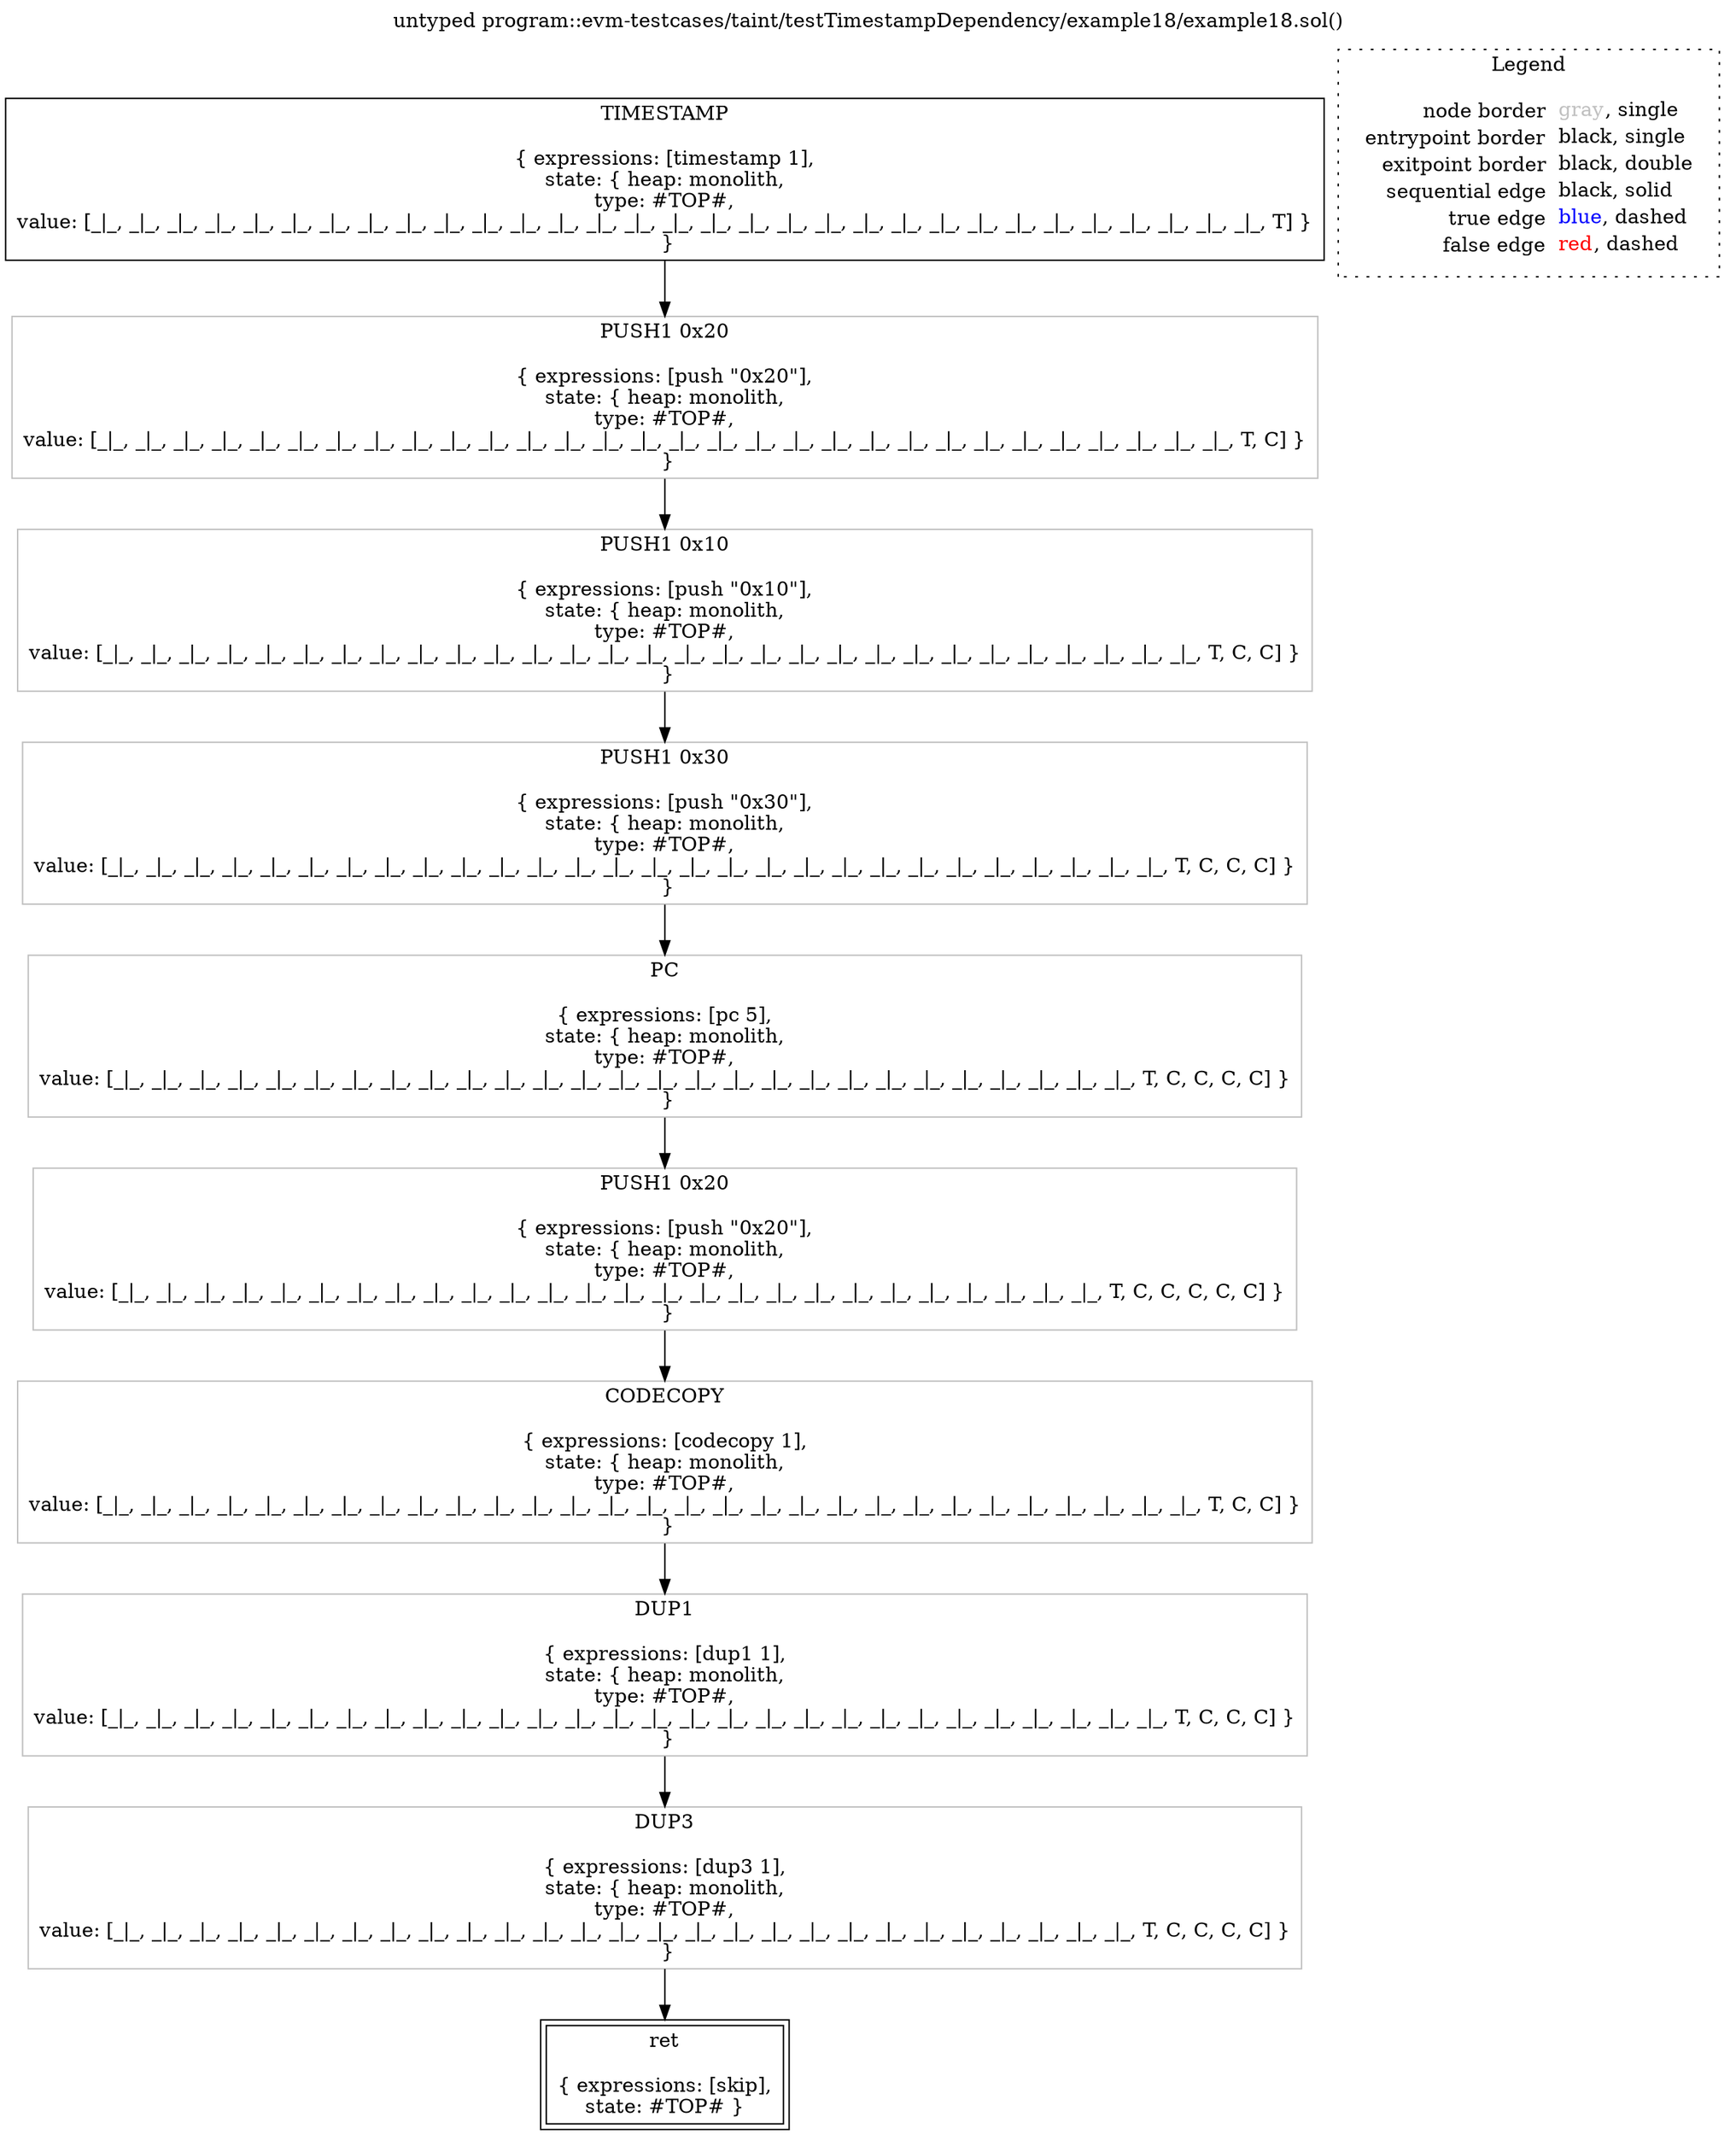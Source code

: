 digraph {
	labelloc="t";
	label="untyped program::evm-testcases/taint/testTimestampDependency/example18/example18.sol()";
	"node0" [shape="rect",color="black",label=<TIMESTAMP<BR/><BR/>{ expressions: [timestamp 1],<BR/>state: { heap: monolith,<BR/>type: #TOP#,<BR/>value: [_|_, _|_, _|_, _|_, _|_, _|_, _|_, _|_, _|_, _|_, _|_, _|_, _|_, _|_, _|_, _|_, _|_, _|_, _|_, _|_, _|_, _|_, _|_, _|_, _|_, _|_, _|_, _|_, _|_, _|_, _|_, T] }<BR/> }<BR/>>];
	"node1" [shape="rect",color="gray",label=<PUSH1 0x20<BR/><BR/>{ expressions: [push &quot;0x20&quot;],<BR/>state: { heap: monolith,<BR/>type: #TOP#,<BR/>value: [_|_, _|_, _|_, _|_, _|_, _|_, _|_, _|_, _|_, _|_, _|_, _|_, _|_, _|_, _|_, _|_, _|_, _|_, _|_, _|_, _|_, _|_, _|_, _|_, _|_, _|_, _|_, _|_, _|_, _|_, T, C] }<BR/> }<BR/>>];
	"node3" [shape="rect",color="gray",label=<PUSH1 0x10<BR/><BR/>{ expressions: [push &quot;0x10&quot;],<BR/>state: { heap: monolith,<BR/>type: #TOP#,<BR/>value: [_|_, _|_, _|_, _|_, _|_, _|_, _|_, _|_, _|_, _|_, _|_, _|_, _|_, _|_, _|_, _|_, _|_, _|_, _|_, _|_, _|_, _|_, _|_, _|_, _|_, _|_, _|_, _|_, _|_, T, C, C] }<BR/> }<BR/>>];
	"node5" [shape="rect",color="gray",label=<PUSH1 0x30<BR/><BR/>{ expressions: [push &quot;0x30&quot;],<BR/>state: { heap: monolith,<BR/>type: #TOP#,<BR/>value: [_|_, _|_, _|_, _|_, _|_, _|_, _|_, _|_, _|_, _|_, _|_, _|_, _|_, _|_, _|_, _|_, _|_, _|_, _|_, _|_, _|_, _|_, _|_, _|_, _|_, _|_, _|_, _|_, T, C, C, C] }<BR/> }<BR/>>];
	"node7" [shape="rect",color="gray",label=<PC<BR/><BR/>{ expressions: [pc 5],<BR/>state: { heap: monolith,<BR/>type: #TOP#,<BR/>value: [_|_, _|_, _|_, _|_, _|_, _|_, _|_, _|_, _|_, _|_, _|_, _|_, _|_, _|_, _|_, _|_, _|_, _|_, _|_, _|_, _|_, _|_, _|_, _|_, _|_, _|_, _|_, T, C, C, C, C] }<BR/> }<BR/>>];
	"node8" [shape="rect",color="gray",label=<PUSH1 0x20<BR/><BR/>{ expressions: [push &quot;0x20&quot;],<BR/>state: { heap: monolith,<BR/>type: #TOP#,<BR/>value: [_|_, _|_, _|_, _|_, _|_, _|_, _|_, _|_, _|_, _|_, _|_, _|_, _|_, _|_, _|_, _|_, _|_, _|_, _|_, _|_, _|_, _|_, _|_, _|_, _|_, _|_, T, C, C, C, C, C] }<BR/> }<BR/>>];
	"node10" [shape="rect",color="gray",label=<CODECOPY<BR/><BR/>{ expressions: [codecopy 1],<BR/>state: { heap: monolith,<BR/>type: #TOP#,<BR/>value: [_|_, _|_, _|_, _|_, _|_, _|_, _|_, _|_, _|_, _|_, _|_, _|_, _|_, _|_, _|_, _|_, _|_, _|_, _|_, _|_, _|_, _|_, _|_, _|_, _|_, _|_, _|_, _|_, _|_, T, C, C] }<BR/> }<BR/>>];
	"node11" [shape="rect",color="gray",label=<DUP1<BR/><BR/>{ expressions: [dup1 1],<BR/>state: { heap: monolith,<BR/>type: #TOP#,<BR/>value: [_|_, _|_, _|_, _|_, _|_, _|_, _|_, _|_, _|_, _|_, _|_, _|_, _|_, _|_, _|_, _|_, _|_, _|_, _|_, _|_, _|_, _|_, _|_, _|_, _|_, _|_, _|_, _|_, T, C, C, C] }<BR/> }<BR/>>];
	"node12" [shape="rect",color="gray",label=<DUP3<BR/><BR/>{ expressions: [dup3 1],<BR/>state: { heap: monolith,<BR/>type: #TOP#,<BR/>value: [_|_, _|_, _|_, _|_, _|_, _|_, _|_, _|_, _|_, _|_, _|_, _|_, _|_, _|_, _|_, _|_, _|_, _|_, _|_, _|_, _|_, _|_, _|_, _|_, _|_, _|_, _|_, T, C, C, C, C] }<BR/> }<BR/>>];
	"node13" [shape="rect",color="black",peripheries="2",label=<ret<BR/><BR/>{ expressions: [skip],<BR/>state: #TOP# }<BR/>>];
	"node0" -> "node1" [color="black"];
	"node1" -> "node3" [color="black"];
	"node3" -> "node5" [color="black"];
	"node5" -> "node7" [color="black"];
	"node7" -> "node8" [color="black"];
	"node8" -> "node10" [color="black"];
	"node10" -> "node11" [color="black"];
	"node11" -> "node12" [color="black"];
	"node12" -> "node13" [color="black"];
subgraph cluster_legend {
	label="Legend";
	style=dotted;
	node [shape=plaintext];
	"legend" [label=<<table border="0" cellpadding="2" cellspacing="0" cellborder="0"><tr><td align="right">node border&nbsp;</td><td align="left"><font color="gray">gray</font>, single</td></tr><tr><td align="right">entrypoint border&nbsp;</td><td align="left"><font color="black">black</font>, single</td></tr><tr><td align="right">exitpoint border&nbsp;</td><td align="left"><font color="black">black</font>, double</td></tr><tr><td align="right">sequential edge&nbsp;</td><td align="left"><font color="black">black</font>, solid</td></tr><tr><td align="right">true edge&nbsp;</td><td align="left"><font color="blue">blue</font>, dashed</td></tr><tr><td align="right">false edge&nbsp;</td><td align="left"><font color="red">red</font>, dashed</td></tr></table>>];
}

}
